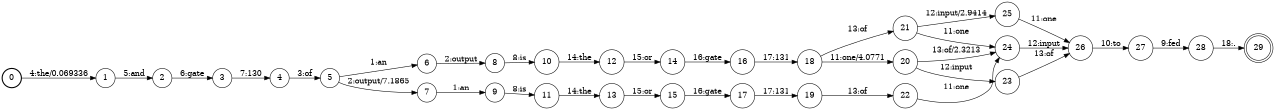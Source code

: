 digraph FST {
rankdir = LR;
size = "8.5,11";
label = "";
center = 1;
orientation = Portrait;
ranksep = "0.4";
nodesep = "0.25";
0 [label = "0", shape = circle, style = bold, fontsize = 14]
	0 -> 1 [label = "4:the/0.069336", fontsize = 14];
1 [label = "1", shape = circle, style = solid, fontsize = 14]
	1 -> 2 [label = "5:and", fontsize = 14];
2 [label = "2", shape = circle, style = solid, fontsize = 14]
	2 -> 3 [label = "6:gate", fontsize = 14];
3 [label = "3", shape = circle, style = solid, fontsize = 14]
	3 -> 4 [label = "7:130", fontsize = 14];
4 [label = "4", shape = circle, style = solid, fontsize = 14]
	4 -> 5 [label = "3:of", fontsize = 14];
5 [label = "5", shape = circle, style = solid, fontsize = 14]
	5 -> 6 [label = "1:an", fontsize = 14];
	5 -> 7 [label = "2:output/7.1865", fontsize = 14];
6 [label = "6", shape = circle, style = solid, fontsize = 14]
	6 -> 8 [label = "2:output", fontsize = 14];
7 [label = "7", shape = circle, style = solid, fontsize = 14]
	7 -> 9 [label = "1:an", fontsize = 14];
8 [label = "8", shape = circle, style = solid, fontsize = 14]
	8 -> 10 [label = "8:is", fontsize = 14];
9 [label = "9", shape = circle, style = solid, fontsize = 14]
	9 -> 11 [label = "8:is", fontsize = 14];
10 [label = "10", shape = circle, style = solid, fontsize = 14]
	10 -> 12 [label = "14:the", fontsize = 14];
11 [label = "11", shape = circle, style = solid, fontsize = 14]
	11 -> 13 [label = "14:the", fontsize = 14];
12 [label = "12", shape = circle, style = solid, fontsize = 14]
	12 -> 14 [label = "15:or", fontsize = 14];
13 [label = "13", shape = circle, style = solid, fontsize = 14]
	13 -> 15 [label = "15:or", fontsize = 14];
14 [label = "14", shape = circle, style = solid, fontsize = 14]
	14 -> 16 [label = "16:gate", fontsize = 14];
15 [label = "15", shape = circle, style = solid, fontsize = 14]
	15 -> 17 [label = "16:gate", fontsize = 14];
16 [label = "16", shape = circle, style = solid, fontsize = 14]
	16 -> 18 [label = "17:131", fontsize = 14];
17 [label = "17", shape = circle, style = solid, fontsize = 14]
	17 -> 19 [label = "17:131", fontsize = 14];
18 [label = "18", shape = circle, style = solid, fontsize = 14]
	18 -> 21 [label = "13:of", fontsize = 14];
	18 -> 20 [label = "11:one/4.0771", fontsize = 14];
19 [label = "19", shape = circle, style = solid, fontsize = 14]
	19 -> 22 [label = "13:of", fontsize = 14];
20 [label = "20", shape = circle, style = solid, fontsize = 14]
	20 -> 24 [label = "13:of/2.3213", fontsize = 14];
	20 -> 23 [label = "12:input", fontsize = 14];
21 [label = "21", shape = circle, style = solid, fontsize = 14]
	21 -> 24 [label = "11:one", fontsize = 14];
	21 -> 25 [label = "12:input/2.9414", fontsize = 14];
22 [label = "22", shape = circle, style = solid, fontsize = 14]
	22 -> 24 [label = "11:one", fontsize = 14];
23 [label = "23", shape = circle, style = solid, fontsize = 14]
	23 -> 26 [label = "13:of", fontsize = 14];
24 [label = "24", shape = circle, style = solid, fontsize = 14]
	24 -> 26 [label = "12:input", fontsize = 14];
25 [label = "25", shape = circle, style = solid, fontsize = 14]
	25 -> 26 [label = "11:one", fontsize = 14];
26 [label = "26", shape = circle, style = solid, fontsize = 14]
	26 -> 27 [label = "10:to", fontsize = 14];
27 [label = "27", shape = circle, style = solid, fontsize = 14]
	27 -> 28 [label = "9:fed", fontsize = 14];
28 [label = "28", shape = circle, style = solid, fontsize = 14]
	28 -> 29 [label = "18:.", fontsize = 14];
29 [label = "29", shape = doublecircle, style = solid, fontsize = 14]
}
